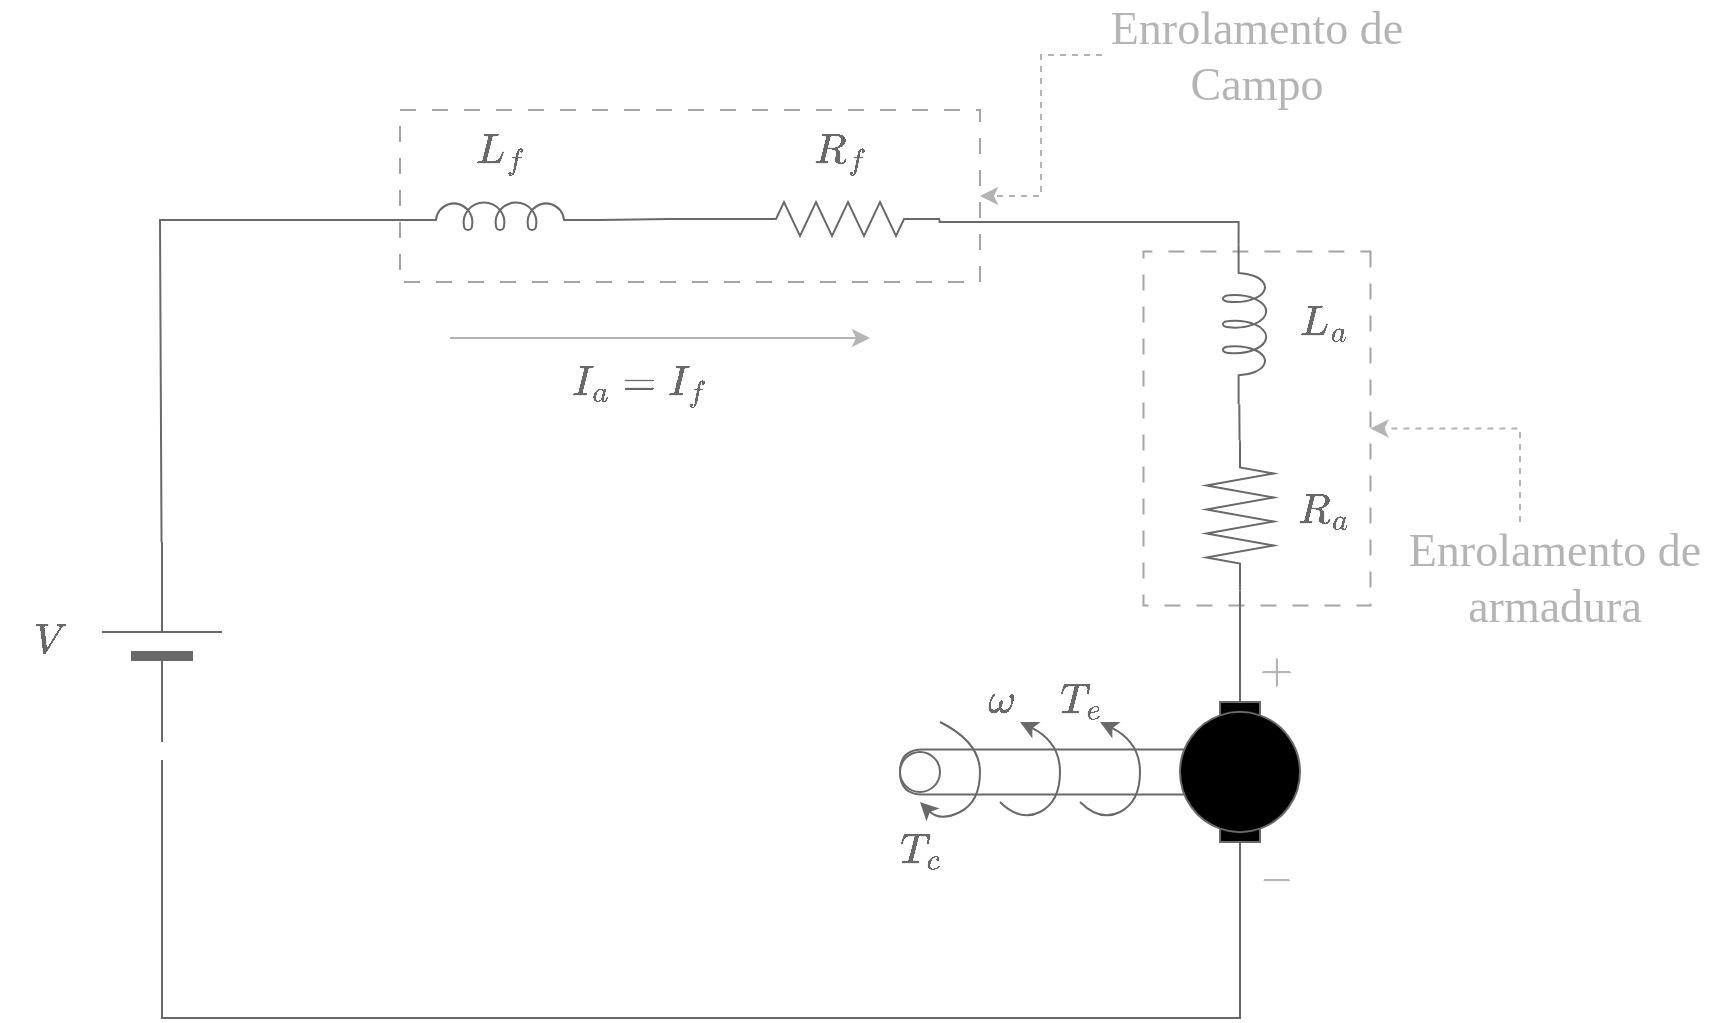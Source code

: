 <mxfile version="21.6.5" type="github">
  <diagram name="Page-1" id="xHoJqprVVUahzgXB5t3A">
    <mxGraphModel dx="429" dy="490" grid="1" gridSize="10" guides="1" tooltips="1" connect="1" arrows="1" fold="1" page="1" pageScale="1" pageWidth="300" pageHeight="200" math="1" shadow="0">
      <root>
        <mxCell id="0" />
        <mxCell id="1" parent="0" />
        <mxCell id="6Jah6KSldDa7oSD2TOF_-25" value="" style="rounded=0;whiteSpace=wrap;html=1;fillColor=none;dashed=1;dashPattern=8 8;strokeColor=#696969;opacity=60;" vertex="1" parent="1">
          <mxGeometry x="223" y="-85" width="290" height="86" as="geometry" />
        </mxCell>
        <mxCell id="6Jah6KSldDa7oSD2TOF_-27" value="" style="rounded=0;whiteSpace=wrap;html=1;fillColor=none;dashed=1;dashPattern=8 8;rotation=90;strokeColor=#696969;opacity=60;" vertex="1" parent="1">
          <mxGeometry x="563" y="17.5" width="177" height="113.5" as="geometry" />
        </mxCell>
        <mxCell id="6Jah6KSldDa7oSD2TOF_-5" value="" style="shape=delay;whiteSpace=wrap;html=1;rotation=-180;strokeColor=#696969;" vertex="1" parent="1">
          <mxGeometry x="473" y="234.75" width="150" height="22.5" as="geometry" />
        </mxCell>
        <mxCell id="MJRBo0qhkyK9fX0G-ZfJ-2" value="" style="pointerEvents=1;verticalLabelPosition=bottom;shadow=0;dashed=0;align=center;html=1;verticalAlign=top;shape=mxgraph.electrical.inductors.inductor_5;strokeColor=#696969;" parent="1" vertex="1">
          <mxGeometry x="223" y="-39" width="100" height="14" as="geometry" />
        </mxCell>
        <mxCell id="6Jah6KSldDa7oSD2TOF_-23" style="edgeStyle=orthogonalEdgeStyle;rounded=0;orthogonalLoop=1;jettySize=auto;html=1;entryX=0;entryY=0.645;entryDx=0;entryDy=0;entryPerimeter=0;endArrow=none;endFill=0;strokeColor=#696969;" edge="1" parent="1" source="MJRBo0qhkyK9fX0G-ZfJ-3" target="MJRBo0qhkyK9fX0G-ZfJ-2">
          <mxGeometry relative="1" as="geometry">
            <Array as="points">
              <mxPoint x="103" y="-30" />
            </Array>
          </mxGeometry>
        </mxCell>
        <mxCell id="6Jah6KSldDa7oSD2TOF_-38" style="edgeStyle=orthogonalEdgeStyle;rounded=0;orthogonalLoop=1;jettySize=auto;html=1;entryX=1;entryY=0.5;entryDx=0;entryDy=0;entryPerimeter=0;endArrow=none;endFill=0;strokeColor=#696969;" edge="1" parent="1" target="MJRBo0qhkyK9fX0G-ZfJ-1">
          <mxGeometry relative="1" as="geometry">
            <mxPoint x="104" y="240" as="sourcePoint" />
            <mxPoint x="635.5" y="312.5" as="targetPoint" />
            <Array as="points">
              <mxPoint x="104" y="369" />
              <mxPoint x="643" y="369" />
            </Array>
          </mxGeometry>
        </mxCell>
        <mxCell id="MJRBo0qhkyK9fX0G-ZfJ-3" value="" style="verticalLabelPosition=bottom;shadow=0;dashed=0;align=center;fillColor=strokeColor;html=1;verticalAlign=top;strokeWidth=1;shape=mxgraph.electrical.miscellaneous.monocell_battery;rotation=-90;strokeColor=#696969;" parent="1" vertex="1">
          <mxGeometry x="54" y="151" width="100" height="60" as="geometry" />
        </mxCell>
        <UserObject label="&lt;font style=&quot;font-size: 18px;&quot;&gt;\(I_{a} = I_{f}&lt;br&gt;\)&lt;/font&gt;" placeholders="1" name="Variable" id="MJRBo0qhkyK9fX0G-ZfJ-20">
          <mxCell style="text;html=1;strokeColor=none;fillColor=none;align=center;verticalAlign=middle;whiteSpace=wrap;overflow=hidden;fontColor=#696969;" parent="1" vertex="1">
            <mxGeometry x="252.75" y="37.08" width="180" height="30" as="geometry" />
          </mxCell>
        </UserObject>
        <UserObject label="&lt;font style=&quot;font-size: 18px;&quot;&gt;\(R_{a}\)&lt;/font&gt;" placeholders="1" name="Variable" id="MJRBo0qhkyK9fX0G-ZfJ-21">
          <mxCell style="text;html=1;strokeColor=none;fillColor=none;align=center;verticalAlign=middle;whiteSpace=wrap;overflow=hidden;fontColor=#696969;" parent="1" vertex="1">
            <mxGeometry x="660" y="101" width="50" height="30" as="geometry" />
          </mxCell>
        </UserObject>
        <UserObject label="&lt;font style=&quot;font-size: 18px;&quot;&gt;\(V\)&lt;/font&gt;" placeholders="1" name="Variable" id="MJRBo0qhkyK9fX0G-ZfJ-22">
          <mxCell style="text;html=1;strokeColor=none;fillColor=none;align=center;verticalAlign=middle;whiteSpace=wrap;overflow=hidden;fontColor=#696969;" parent="1" vertex="1">
            <mxGeometry x="23" y="166" width="50" height="30" as="geometry" />
          </mxCell>
        </UserObject>
        <UserObject label="&lt;font style=&quot;font-size: 18px;&quot;&gt;\(+\)&lt;/font&gt;" placeholders="1" name="Variable" id="MJRBo0qhkyK9fX0G-ZfJ-23">
          <mxCell style="text;html=1;strokeColor=none;fillColor=none;align=center;verticalAlign=middle;whiteSpace=wrap;overflow=hidden;fontColor=#B4B4B4;" parent="1" vertex="1">
            <mxGeometry x="635.5" y="181" width="50" height="30" as="geometry" />
          </mxCell>
        </UserObject>
        <mxCell id="MJRBo0qhkyK9fX0G-ZfJ-30" style="edgeStyle=orthogonalEdgeStyle;rounded=0;orthogonalLoop=1;jettySize=auto;html=1;fontColor=#B4B4B4;strokeColor=#B4B4B4;" parent="1" edge="1">
          <mxGeometry relative="1" as="geometry">
            <mxPoint x="458" y="29" as="targetPoint" />
            <mxPoint x="248" y="29" as="sourcePoint" />
            <Array as="points">
              <mxPoint x="408" y="29" />
              <mxPoint x="408" y="29" />
            </Array>
          </mxGeometry>
        </mxCell>
        <mxCell id="6Jah6KSldDa7oSD2TOF_-35" style="edgeStyle=orthogonalEdgeStyle;rounded=0;orthogonalLoop=1;jettySize=auto;html=1;strokeColor=#B4B4B4;dashed=1;" edge="1" parent="1" source="MJRBo0qhkyK9fX0G-ZfJ-31" target="6Jah6KSldDa7oSD2TOF_-25">
          <mxGeometry relative="1" as="geometry" />
        </mxCell>
        <mxCell id="MJRBo0qhkyK9fX0G-ZfJ-31" value="&lt;font face=&quot;Times New Roman&quot; style=&quot;font-size: 23px;&quot;&gt;Enrolamento de Campo&lt;/font&gt;" style="text;html=1;strokeColor=none;fillColor=none;align=center;verticalAlign=middle;whiteSpace=wrap;rounded=0;fontColor=#B4B4B4;" parent="1" vertex="1">
          <mxGeometry x="574" y="-140" width="155" height="55" as="geometry" />
        </mxCell>
        <mxCell id="6Jah6KSldDa7oSD2TOF_-16" style="edgeStyle=orthogonalEdgeStyle;rounded=0;orthogonalLoop=1;jettySize=auto;html=1;entryX=0;entryY=0.645;entryDx=0;entryDy=0;entryPerimeter=0;endArrow=none;endFill=0;exitX=0.998;exitY=0.524;exitDx=0;exitDy=0;exitPerimeter=0;strokeColor=#696969;" edge="1" parent="1" source="6Jah6KSldDa7oSD2TOF_-1" target="6Jah6KSldDa7oSD2TOF_-2">
          <mxGeometry relative="1" as="geometry">
            <Array as="points">
              <mxPoint x="493" y="-29" />
              <mxPoint x="642" y="-29" />
            </Array>
          </mxGeometry>
        </mxCell>
        <mxCell id="6Jah6KSldDa7oSD2TOF_-21" style="edgeStyle=orthogonalEdgeStyle;rounded=0;orthogonalLoop=1;jettySize=auto;html=1;entryX=1;entryY=0.645;entryDx=0;entryDy=0;entryPerimeter=0;endArrow=none;endFill=0;strokeColor=#696969;" edge="1" parent="1" source="6Jah6KSldDa7oSD2TOF_-1" target="MJRBo0qhkyK9fX0G-ZfJ-2">
          <mxGeometry relative="1" as="geometry" />
        </mxCell>
        <mxCell id="6Jah6KSldDa7oSD2TOF_-1" value="" style="pointerEvents=1;verticalLabelPosition=bottom;shadow=0;dashed=0;align=center;html=1;verticalAlign=top;shape=mxgraph.electrical.resistors.resistor_2;strokeColor=#696969;" vertex="1" parent="1">
          <mxGeometry x="393" y="-39" width="100" height="17" as="geometry" />
        </mxCell>
        <mxCell id="6Jah6KSldDa7oSD2TOF_-2" value="" style="pointerEvents=1;verticalLabelPosition=bottom;shadow=0;dashed=0;align=center;html=1;verticalAlign=top;shape=mxgraph.electrical.inductors.inductor_5;strokeColor=#696969;rotation=90;perimeterSpacing=0;" vertex="1" parent="1">
          <mxGeometry x="605.5" y="11" width="80" height="22.16" as="geometry" />
        </mxCell>
        <mxCell id="6Jah6KSldDa7oSD2TOF_-19" style="edgeStyle=orthogonalEdgeStyle;rounded=0;orthogonalLoop=1;jettySize=auto;html=1;entryX=0;entryY=0.5;entryDx=0;entryDy=0;entryPerimeter=0;endArrow=none;endFill=0;strokeColor=#696969;" edge="1" parent="1" source="6Jah6KSldDa7oSD2TOF_-3" target="MJRBo0qhkyK9fX0G-ZfJ-1">
          <mxGeometry relative="1" as="geometry" />
        </mxCell>
        <mxCell id="6Jah6KSldDa7oSD2TOF_-20" style="edgeStyle=orthogonalEdgeStyle;rounded=0;orthogonalLoop=1;jettySize=auto;html=1;entryX=1.001;entryY=0.628;entryDx=0;entryDy=0;entryPerimeter=0;endArrow=none;endFill=0;strokeColor=#696969;" edge="1" parent="1" source="6Jah6KSldDa7oSD2TOF_-3" target="6Jah6KSldDa7oSD2TOF_-2">
          <mxGeometry relative="1" as="geometry">
            <Array as="points">
              <mxPoint x="643" y="67" />
            </Array>
          </mxGeometry>
        </mxCell>
        <mxCell id="6Jah6KSldDa7oSD2TOF_-3" value="" style="pointerEvents=1;verticalLabelPosition=bottom;shadow=0;dashed=0;align=center;html=1;verticalAlign=top;shape=mxgraph.electrical.resistors.resistor_2;strokeColor=#696969;rotation=90;" vertex="1" parent="1">
          <mxGeometry x="605.5" y="101" width="75" height="33.5" as="geometry" />
        </mxCell>
        <mxCell id="MJRBo0qhkyK9fX0G-ZfJ-1" value="" style="shape=mxgraph.electrical.electro-mechanical.motor_2;html=1;shadow=0;dashed=0;align=center;fontSize=30;strokeWidth=1;rotation=90;fillColor=#000000;strokeColor=#696969;" parent="1" vertex="1">
          <mxGeometry x="593" y="216" width="100" height="60" as="geometry" />
        </mxCell>
        <mxCell id="6Jah6KSldDa7oSD2TOF_-9" value="" style="ellipse;whiteSpace=wrap;html=1;aspect=fixed;strokeColor=#696969;" vertex="1" parent="1">
          <mxGeometry x="473" y="236" width="20" height="20" as="geometry" />
        </mxCell>
        <mxCell id="6Jah6KSldDa7oSD2TOF_-10" value="" style="curved=1;endArrow=none;html=1;rounded=0;startArrow=classic;startFill=1;endFill=0;strokeColor=#696969;" edge="1" parent="1">
          <mxGeometry width="50" height="50" relative="1" as="geometry">
            <mxPoint x="483" y="261" as="sourcePoint" />
            <mxPoint x="493" y="221" as="targetPoint" />
            <Array as="points">
              <mxPoint x="493" y="271" />
              <mxPoint x="513" y="261" />
              <mxPoint x="513" y="231" />
            </Array>
          </mxGeometry>
        </mxCell>
        <mxCell id="6Jah6KSldDa7oSD2TOF_-14" value="" style="curved=1;endArrow=classic;html=1;rounded=0;strokeColor=#696969;" edge="1" parent="1">
          <mxGeometry width="50" height="50" relative="1" as="geometry">
            <mxPoint x="523" y="261" as="sourcePoint" />
            <mxPoint x="533" y="221" as="targetPoint" />
            <Array as="points">
              <mxPoint x="533" y="271" />
              <mxPoint x="553" y="261" />
              <mxPoint x="553" y="231" />
            </Array>
          </mxGeometry>
        </mxCell>
        <mxCell id="6Jah6KSldDa7oSD2TOF_-15" value="" style="curved=1;endArrow=classic;html=1;rounded=0;strokeColor=#696969;" edge="1" parent="1">
          <mxGeometry width="50" height="50" relative="1" as="geometry">
            <mxPoint x="563" y="261" as="sourcePoint" />
            <mxPoint x="573" y="221" as="targetPoint" />
            <Array as="points">
              <mxPoint x="573" y="271" />
              <mxPoint x="593" y="261" />
              <mxPoint x="593" y="231" />
            </Array>
          </mxGeometry>
        </mxCell>
        <UserObject label="&lt;font style=&quot;font-size: 18px;&quot;&gt;\(-\)&lt;/font&gt;" placeholders="1" name="Variable" id="6Jah6KSldDa7oSD2TOF_-24">
          <mxCell style="text;html=1;strokeColor=none;fillColor=none;align=center;verticalAlign=middle;whiteSpace=wrap;overflow=hidden;fontColor=#B4B4B4;" vertex="1" parent="1">
            <mxGeometry x="635.5" y="285" width="50" height="30" as="geometry" />
          </mxCell>
        </UserObject>
        <UserObject label="&lt;font style=&quot;font-size: 18px;&quot;&gt;\(L_{a}\)&lt;/font&gt;" placeholders="1" name="Variable" id="6Jah6KSldDa7oSD2TOF_-29">
          <mxCell style="text;html=1;strokeColor=none;fillColor=none;align=center;verticalAlign=middle;whiteSpace=wrap;overflow=hidden;fontColor=#696969;" vertex="1" parent="1">
            <mxGeometry x="660" y="7.08" width="50" height="30" as="geometry" />
          </mxCell>
        </UserObject>
        <UserObject label="&lt;font style=&quot;font-size: 18px;&quot;&gt;\(L_{f}\)&lt;/font&gt;" placeholders="1" name="Variable" id="6Jah6KSldDa7oSD2TOF_-30">
          <mxCell style="text;html=1;strokeColor=none;fillColor=none;align=center;verticalAlign=middle;whiteSpace=wrap;overflow=hidden;fontColor=#696969;" vertex="1" parent="1">
            <mxGeometry x="248" y="-79" width="50" height="30" as="geometry" />
          </mxCell>
        </UserObject>
        <UserObject label="&lt;font style=&quot;font-size: 18px;&quot;&gt;\(R_{f}\)&lt;/font&gt;" placeholders="1" name="Variable" id="6Jah6KSldDa7oSD2TOF_-31">
          <mxCell style="text;html=1;strokeColor=none;fillColor=none;align=center;verticalAlign=middle;whiteSpace=wrap;overflow=hidden;fontColor=#696969;" vertex="1" parent="1">
            <mxGeometry x="417.5" y="-79" width="50" height="30" as="geometry" />
          </mxCell>
        </UserObject>
        <UserObject label="&lt;font style=&quot;font-size: 18px;&quot;&gt;\(T_c\)&lt;/font&gt;" placeholders="1" name="Variable" id="6Jah6KSldDa7oSD2TOF_-32">
          <mxCell style="text;html=1;strokeColor=none;fillColor=none;align=center;verticalAlign=middle;whiteSpace=wrap;overflow=hidden;fontColor=#696969;" vertex="1" parent="1">
            <mxGeometry x="432.75" y="271" width="100.5" height="30" as="geometry" />
          </mxCell>
        </UserObject>
        <UserObject label="&lt;font style=&quot;font-size: 18px;&quot;&gt;\(\omega\)&lt;/font&gt;" placeholders="1" name="Variable" id="6Jah6KSldDa7oSD2TOF_-33">
          <mxCell style="text;html=1;strokeColor=none;fillColor=none;align=center;verticalAlign=middle;whiteSpace=wrap;overflow=hidden;fontColor=#696969;" vertex="1" parent="1">
            <mxGeometry x="473" y="196" width="100.5" height="30" as="geometry" />
          </mxCell>
        </UserObject>
        <UserObject label="&lt;font style=&quot;font-size: 18px;&quot;&gt;\(T_e\)&lt;/font&gt;" placeholders="1" name="Variable" id="6Jah6KSldDa7oSD2TOF_-34">
          <mxCell style="text;html=1;strokeColor=none;fillColor=none;align=center;verticalAlign=middle;whiteSpace=wrap;overflow=hidden;fontColor=#696969;" vertex="1" parent="1">
            <mxGeometry x="513" y="196" width="100.5" height="30" as="geometry" />
          </mxCell>
        </UserObject>
        <mxCell id="6Jah6KSldDa7oSD2TOF_-37" style="edgeStyle=orthogonalEdgeStyle;rounded=0;orthogonalLoop=1;jettySize=auto;html=1;entryX=0.5;entryY=0;entryDx=0;entryDy=0;strokeColor=#B4B4B4;dashed=1;" edge="1" parent="1" source="6Jah6KSldDa7oSD2TOF_-36" target="6Jah6KSldDa7oSD2TOF_-27">
          <mxGeometry relative="1" as="geometry">
            <mxPoint x="813" y="191" as="sourcePoint" />
            <mxPoint x="703" y="74.74" as="targetPoint" />
            <Array as="points">
              <mxPoint x="783" y="74" />
            </Array>
          </mxGeometry>
        </mxCell>
        <mxCell id="6Jah6KSldDa7oSD2TOF_-36" value="&lt;font face=&quot;Times New Roman&quot; style=&quot;font-size: 23px;&quot;&gt;Enrolamento de armadura&lt;/font&gt;" style="text;html=1;strokeColor=none;fillColor=none;align=center;verticalAlign=middle;whiteSpace=wrap;rounded=0;fontColor=#B4B4B4;" vertex="1" parent="1">
          <mxGeometry x="723" y="121" width="155" height="55" as="geometry" />
        </mxCell>
      </root>
    </mxGraphModel>
  </diagram>
</mxfile>
